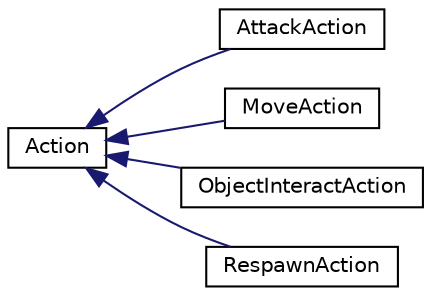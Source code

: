 digraph "Graphical Class Hierarchy"
{
 // LATEX_PDF_SIZE
  edge [fontname="Helvetica",fontsize="10",labelfontname="Helvetica",labelfontsize="10"];
  node [fontname="Helvetica",fontsize="10",shape=record];
  rankdir="LR";
  Node0 [label="Action",height=0.2,width=0.4,color="black", fillcolor="white", style="filled",URL="$classAction.html",tooltip="Represents an action that an entity can perform."];
  Node0 -> Node1 [dir="back",color="midnightblue",fontsize="10",style="solid",fontname="Helvetica"];
  Node1 [label="AttackAction",height=0.2,width=0.4,color="black", fillcolor="white", style="filled",URL="$classAttackAction.html",tooltip="Action used for attacks."];
  Node0 -> Node2 [dir="back",color="midnightblue",fontsize="10",style="solid",fontname="Helvetica"];
  Node2 [label="MoveAction",height=0.2,width=0.4,color="black", fillcolor="white", style="filled",URL="$classMoveAction.html",tooltip="Action used for moving."];
  Node0 -> Node3 [dir="back",color="midnightblue",fontsize="10",style="solid",fontname="Helvetica"];
  Node3 [label="ObjectInteractAction",height=0.2,width=0.4,color="black", fillcolor="white", style="filled",URL="$classObjectInteractAction.html",tooltip="Actions used for interacting with objects."];
  Node0 -> Node4 [dir="back",color="midnightblue",fontsize="10",style="solid",fontname="Helvetica"];
  Node4 [label="RespawnAction",height=0.2,width=0.4,color="black", fillcolor="white", style="filled",URL="$classRespawnAction.html",tooltip="Action used for respawning entities."];
}
